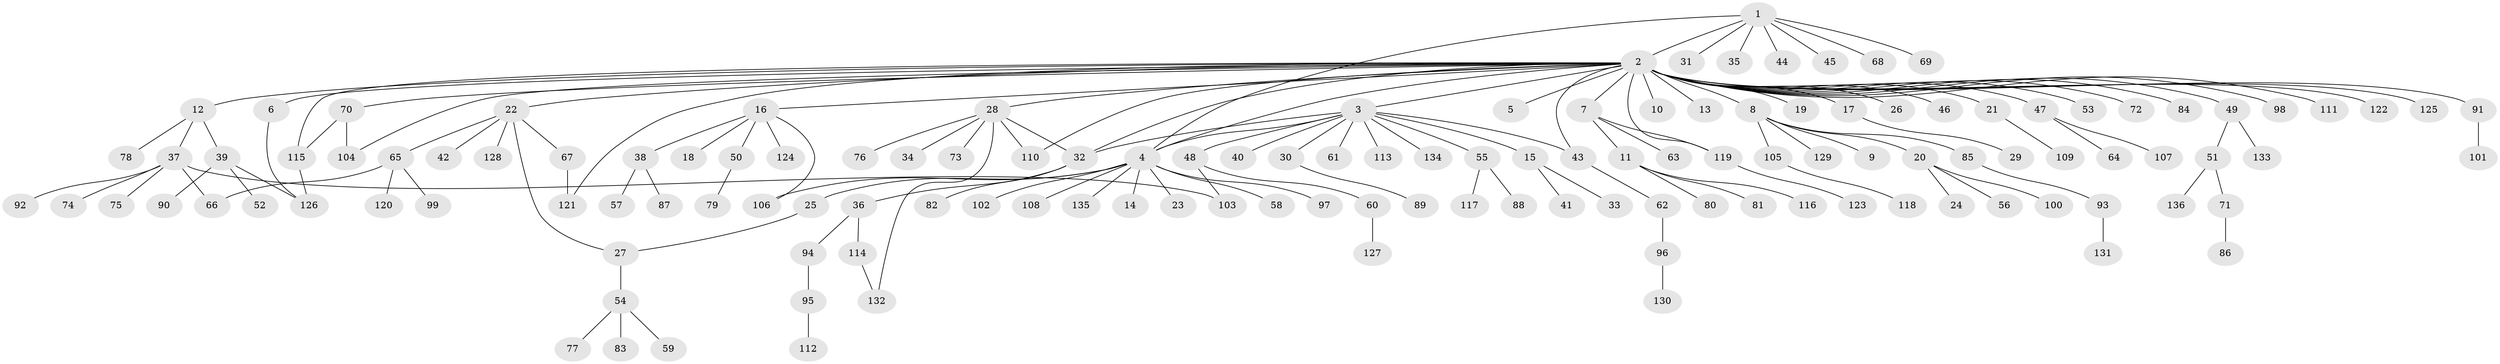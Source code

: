 // coarse degree distribution, {31: 0.014705882352941176, 1: 0.8970588235294118, 2: 0.04411764705882353, 6: 0.014705882352941176, 3: 0.014705882352941176, 29: 0.014705882352941176}
// Generated by graph-tools (version 1.1) at 2025/51/03/04/25 21:51:55]
// undirected, 136 vertices, 152 edges
graph export_dot {
graph [start="1"]
  node [color=gray90,style=filled];
  1;
  2;
  3;
  4;
  5;
  6;
  7;
  8;
  9;
  10;
  11;
  12;
  13;
  14;
  15;
  16;
  17;
  18;
  19;
  20;
  21;
  22;
  23;
  24;
  25;
  26;
  27;
  28;
  29;
  30;
  31;
  32;
  33;
  34;
  35;
  36;
  37;
  38;
  39;
  40;
  41;
  42;
  43;
  44;
  45;
  46;
  47;
  48;
  49;
  50;
  51;
  52;
  53;
  54;
  55;
  56;
  57;
  58;
  59;
  60;
  61;
  62;
  63;
  64;
  65;
  66;
  67;
  68;
  69;
  70;
  71;
  72;
  73;
  74;
  75;
  76;
  77;
  78;
  79;
  80;
  81;
  82;
  83;
  84;
  85;
  86;
  87;
  88;
  89;
  90;
  91;
  92;
  93;
  94;
  95;
  96;
  97;
  98;
  99;
  100;
  101;
  102;
  103;
  104;
  105;
  106;
  107;
  108;
  109;
  110;
  111;
  112;
  113;
  114;
  115;
  116;
  117;
  118;
  119;
  120;
  121;
  122;
  123;
  124;
  125;
  126;
  127;
  128;
  129;
  130;
  131;
  132;
  133;
  134;
  135;
  136;
  1 -- 2;
  1 -- 4;
  1 -- 31;
  1 -- 35;
  1 -- 44;
  1 -- 45;
  1 -- 68;
  1 -- 69;
  2 -- 3;
  2 -- 4;
  2 -- 5;
  2 -- 6;
  2 -- 7;
  2 -- 8;
  2 -- 10;
  2 -- 12;
  2 -- 13;
  2 -- 16;
  2 -- 17;
  2 -- 19;
  2 -- 21;
  2 -- 22;
  2 -- 26;
  2 -- 28;
  2 -- 32;
  2 -- 43;
  2 -- 46;
  2 -- 47;
  2 -- 49;
  2 -- 53;
  2 -- 70;
  2 -- 72;
  2 -- 84;
  2 -- 91;
  2 -- 98;
  2 -- 104;
  2 -- 110;
  2 -- 111;
  2 -- 115;
  2 -- 119;
  2 -- 121;
  2 -- 122;
  2 -- 125;
  3 -- 4;
  3 -- 15;
  3 -- 30;
  3 -- 32;
  3 -- 40;
  3 -- 43;
  3 -- 48;
  3 -- 55;
  3 -- 61;
  3 -- 113;
  3 -- 134;
  4 -- 14;
  4 -- 23;
  4 -- 25;
  4 -- 58;
  4 -- 97;
  4 -- 102;
  4 -- 106;
  4 -- 108;
  4 -- 135;
  6 -- 126;
  7 -- 11;
  7 -- 63;
  7 -- 119;
  8 -- 9;
  8 -- 20;
  8 -- 85;
  8 -- 105;
  8 -- 129;
  11 -- 80;
  11 -- 81;
  11 -- 116;
  12 -- 37;
  12 -- 39;
  12 -- 78;
  15 -- 33;
  15 -- 41;
  16 -- 18;
  16 -- 38;
  16 -- 50;
  16 -- 106;
  16 -- 124;
  17 -- 29;
  20 -- 24;
  20 -- 56;
  20 -- 100;
  21 -- 109;
  22 -- 27;
  22 -- 42;
  22 -- 65;
  22 -- 67;
  22 -- 128;
  25 -- 27;
  27 -- 54;
  28 -- 32;
  28 -- 34;
  28 -- 73;
  28 -- 76;
  28 -- 110;
  28 -- 132;
  30 -- 89;
  32 -- 36;
  32 -- 82;
  36 -- 94;
  36 -- 114;
  37 -- 66;
  37 -- 74;
  37 -- 75;
  37 -- 92;
  37 -- 103;
  38 -- 57;
  38 -- 87;
  39 -- 52;
  39 -- 90;
  39 -- 126;
  43 -- 62;
  47 -- 64;
  47 -- 107;
  48 -- 60;
  48 -- 103;
  49 -- 51;
  49 -- 133;
  50 -- 79;
  51 -- 71;
  51 -- 136;
  54 -- 59;
  54 -- 77;
  54 -- 83;
  55 -- 88;
  55 -- 117;
  60 -- 127;
  62 -- 96;
  65 -- 66;
  65 -- 99;
  65 -- 120;
  67 -- 121;
  70 -- 104;
  70 -- 115;
  71 -- 86;
  85 -- 93;
  91 -- 101;
  93 -- 131;
  94 -- 95;
  95 -- 112;
  96 -- 130;
  105 -- 118;
  114 -- 132;
  115 -- 126;
  119 -- 123;
}
